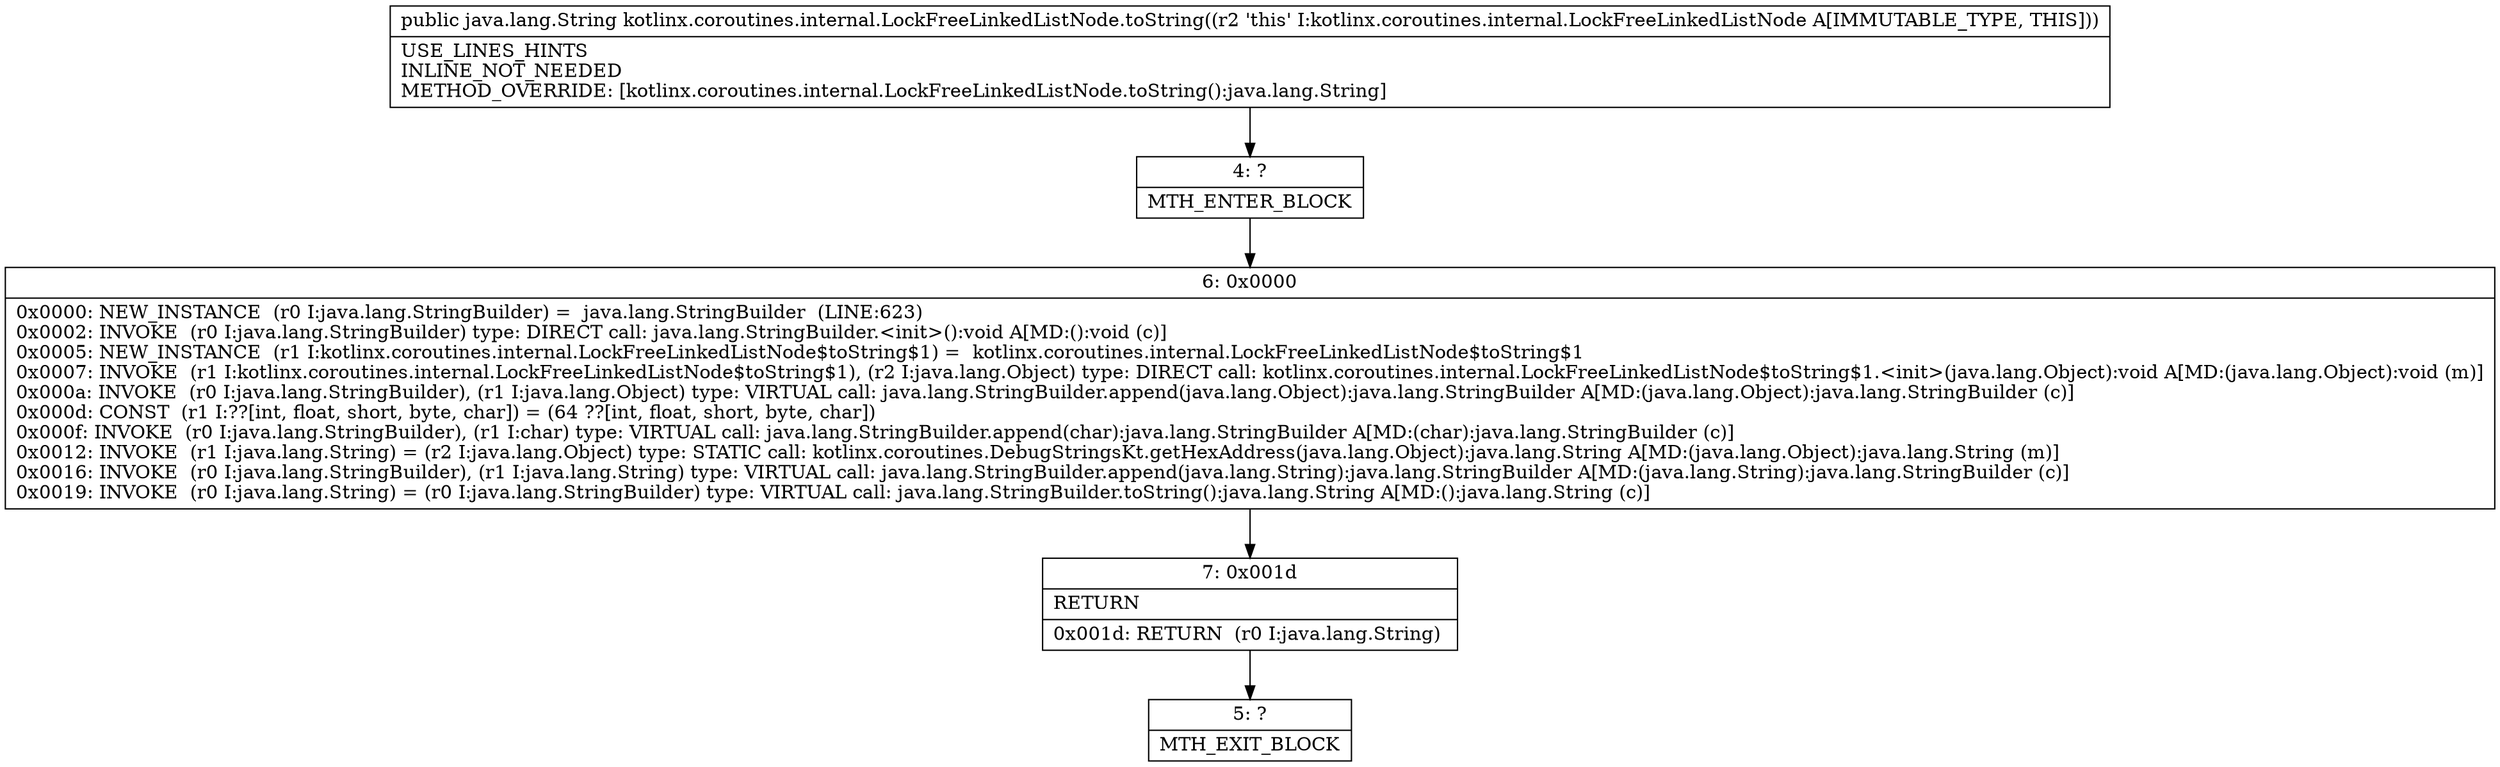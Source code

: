 digraph "CFG forkotlinx.coroutines.internal.LockFreeLinkedListNode.toString()Ljava\/lang\/String;" {
Node_4 [shape=record,label="{4\:\ ?|MTH_ENTER_BLOCK\l}"];
Node_6 [shape=record,label="{6\:\ 0x0000|0x0000: NEW_INSTANCE  (r0 I:java.lang.StringBuilder) =  java.lang.StringBuilder  (LINE:623)\l0x0002: INVOKE  (r0 I:java.lang.StringBuilder) type: DIRECT call: java.lang.StringBuilder.\<init\>():void A[MD:():void (c)]\l0x0005: NEW_INSTANCE  (r1 I:kotlinx.coroutines.internal.LockFreeLinkedListNode$toString$1) =  kotlinx.coroutines.internal.LockFreeLinkedListNode$toString$1 \l0x0007: INVOKE  (r1 I:kotlinx.coroutines.internal.LockFreeLinkedListNode$toString$1), (r2 I:java.lang.Object) type: DIRECT call: kotlinx.coroutines.internal.LockFreeLinkedListNode$toString$1.\<init\>(java.lang.Object):void A[MD:(java.lang.Object):void (m)]\l0x000a: INVOKE  (r0 I:java.lang.StringBuilder), (r1 I:java.lang.Object) type: VIRTUAL call: java.lang.StringBuilder.append(java.lang.Object):java.lang.StringBuilder A[MD:(java.lang.Object):java.lang.StringBuilder (c)]\l0x000d: CONST  (r1 I:??[int, float, short, byte, char]) = (64 ??[int, float, short, byte, char]) \l0x000f: INVOKE  (r0 I:java.lang.StringBuilder), (r1 I:char) type: VIRTUAL call: java.lang.StringBuilder.append(char):java.lang.StringBuilder A[MD:(char):java.lang.StringBuilder (c)]\l0x0012: INVOKE  (r1 I:java.lang.String) = (r2 I:java.lang.Object) type: STATIC call: kotlinx.coroutines.DebugStringsKt.getHexAddress(java.lang.Object):java.lang.String A[MD:(java.lang.Object):java.lang.String (m)]\l0x0016: INVOKE  (r0 I:java.lang.StringBuilder), (r1 I:java.lang.String) type: VIRTUAL call: java.lang.StringBuilder.append(java.lang.String):java.lang.StringBuilder A[MD:(java.lang.String):java.lang.StringBuilder (c)]\l0x0019: INVOKE  (r0 I:java.lang.String) = (r0 I:java.lang.StringBuilder) type: VIRTUAL call: java.lang.StringBuilder.toString():java.lang.String A[MD:():java.lang.String (c)]\l}"];
Node_7 [shape=record,label="{7\:\ 0x001d|RETURN\l|0x001d: RETURN  (r0 I:java.lang.String) \l}"];
Node_5 [shape=record,label="{5\:\ ?|MTH_EXIT_BLOCK\l}"];
MethodNode[shape=record,label="{public java.lang.String kotlinx.coroutines.internal.LockFreeLinkedListNode.toString((r2 'this' I:kotlinx.coroutines.internal.LockFreeLinkedListNode A[IMMUTABLE_TYPE, THIS]))  | USE_LINES_HINTS\lINLINE_NOT_NEEDED\lMETHOD_OVERRIDE: [kotlinx.coroutines.internal.LockFreeLinkedListNode.toString():java.lang.String]\l}"];
MethodNode -> Node_4;Node_4 -> Node_6;
Node_6 -> Node_7;
Node_7 -> Node_5;
}

